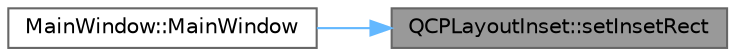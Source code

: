 digraph "QCPLayoutInset::setInsetRect"
{
 // LATEX_PDF_SIZE
  bgcolor="transparent";
  edge [fontname=Helvetica,fontsize=10,labelfontname=Helvetica,labelfontsize=10];
  node [fontname=Helvetica,fontsize=10,shape=box,height=0.2,width=0.4];
  rankdir="RL";
  Node1 [label="QCPLayoutInset::setInsetRect",height=0.2,width=0.4,color="gray40", fillcolor="grey60", style="filled", fontcolor="black",tooltip=" "];
  Node1 -> Node2 [dir="back",color="steelblue1",style="solid"];
  Node2 [label="MainWindow::MainWindow",height=0.2,width=0.4,color="grey40", fillcolor="white", style="filled",URL="$class_main_window.html#a8b244be8b7b7db1b08de2a2acb9409db",tooltip=" "];
}
